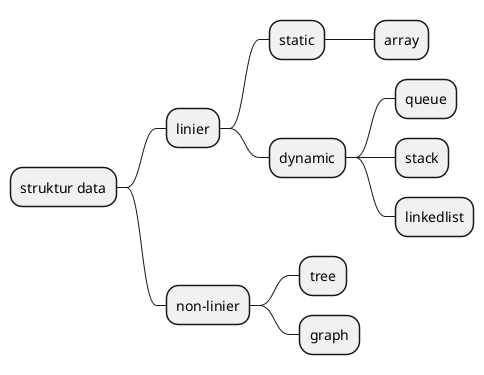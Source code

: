 @startmindmap (struktur data)
* struktur data
** linier
*** static
**** array
*** dynamic
**** queue
**** stack
**** linkedlist
** non-linier
*** tree
*** graph
@endmindmap


